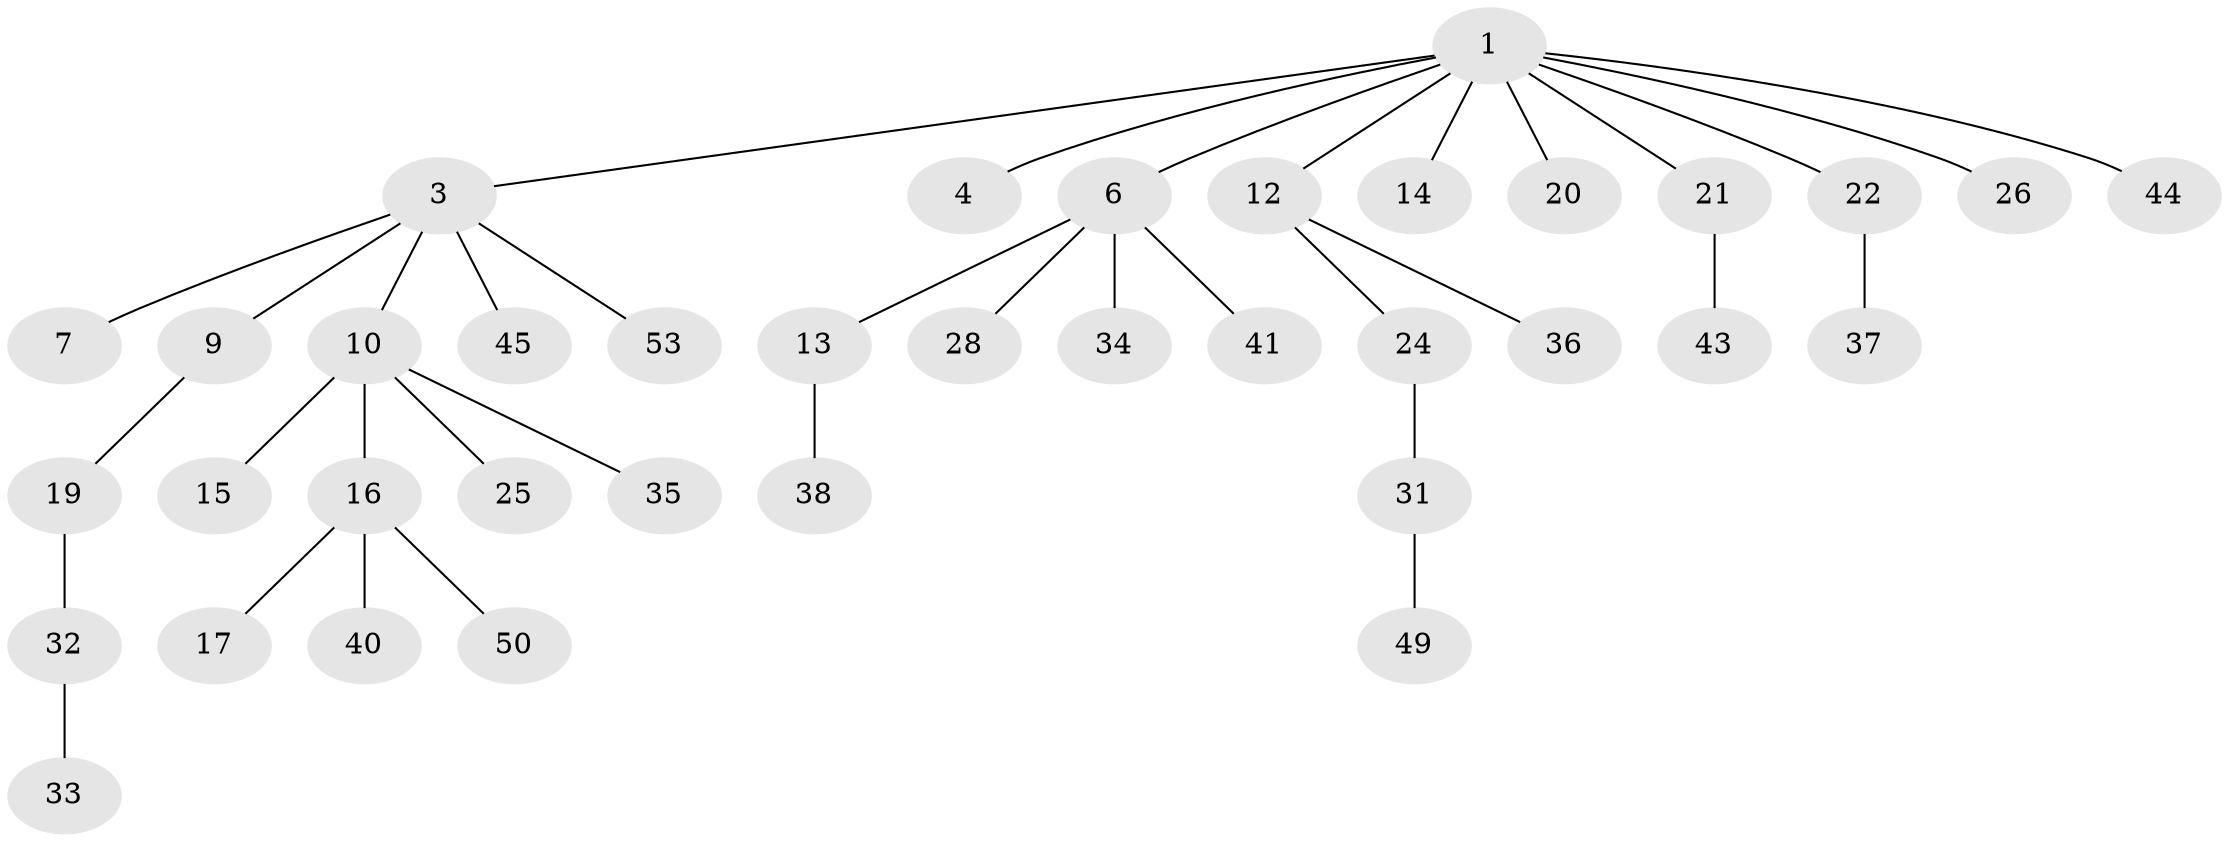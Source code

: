 // Generated by graph-tools (version 1.1) at 2025/52/02/27/25 19:52:12]
// undirected, 37 vertices, 36 edges
graph export_dot {
graph [start="1"]
  node [color=gray90,style=filled];
  1 [super="+2"];
  3 [super="+5"];
  4;
  6 [super="+8"];
  7;
  9 [super="+18"];
  10 [super="+11"];
  12 [super="+23"];
  13;
  14;
  15 [super="+52"];
  16 [super="+29"];
  17 [super="+30"];
  19 [super="+27"];
  20 [super="+51"];
  21;
  22;
  24 [super="+39"];
  25;
  26;
  28;
  31 [super="+46"];
  32 [super="+42"];
  33;
  34;
  35;
  36;
  37 [super="+48"];
  38;
  40;
  41;
  43;
  44 [super="+47"];
  45;
  49;
  50;
  53;
  1 -- 3;
  1 -- 4;
  1 -- 12;
  1 -- 14;
  1 -- 22;
  1 -- 20;
  1 -- 21;
  1 -- 6;
  1 -- 26;
  1 -- 44;
  3 -- 7;
  3 -- 53;
  3 -- 9;
  3 -- 10;
  3 -- 45;
  6 -- 41;
  6 -- 34;
  6 -- 28;
  6 -- 13;
  9 -- 19;
  10 -- 16;
  10 -- 35;
  10 -- 25;
  10 -- 15;
  12 -- 24;
  12 -- 36;
  13 -- 38;
  16 -- 17;
  16 -- 40;
  16 -- 50;
  19 -- 32;
  21 -- 43;
  22 -- 37;
  24 -- 31;
  31 -- 49;
  32 -- 33;
}
